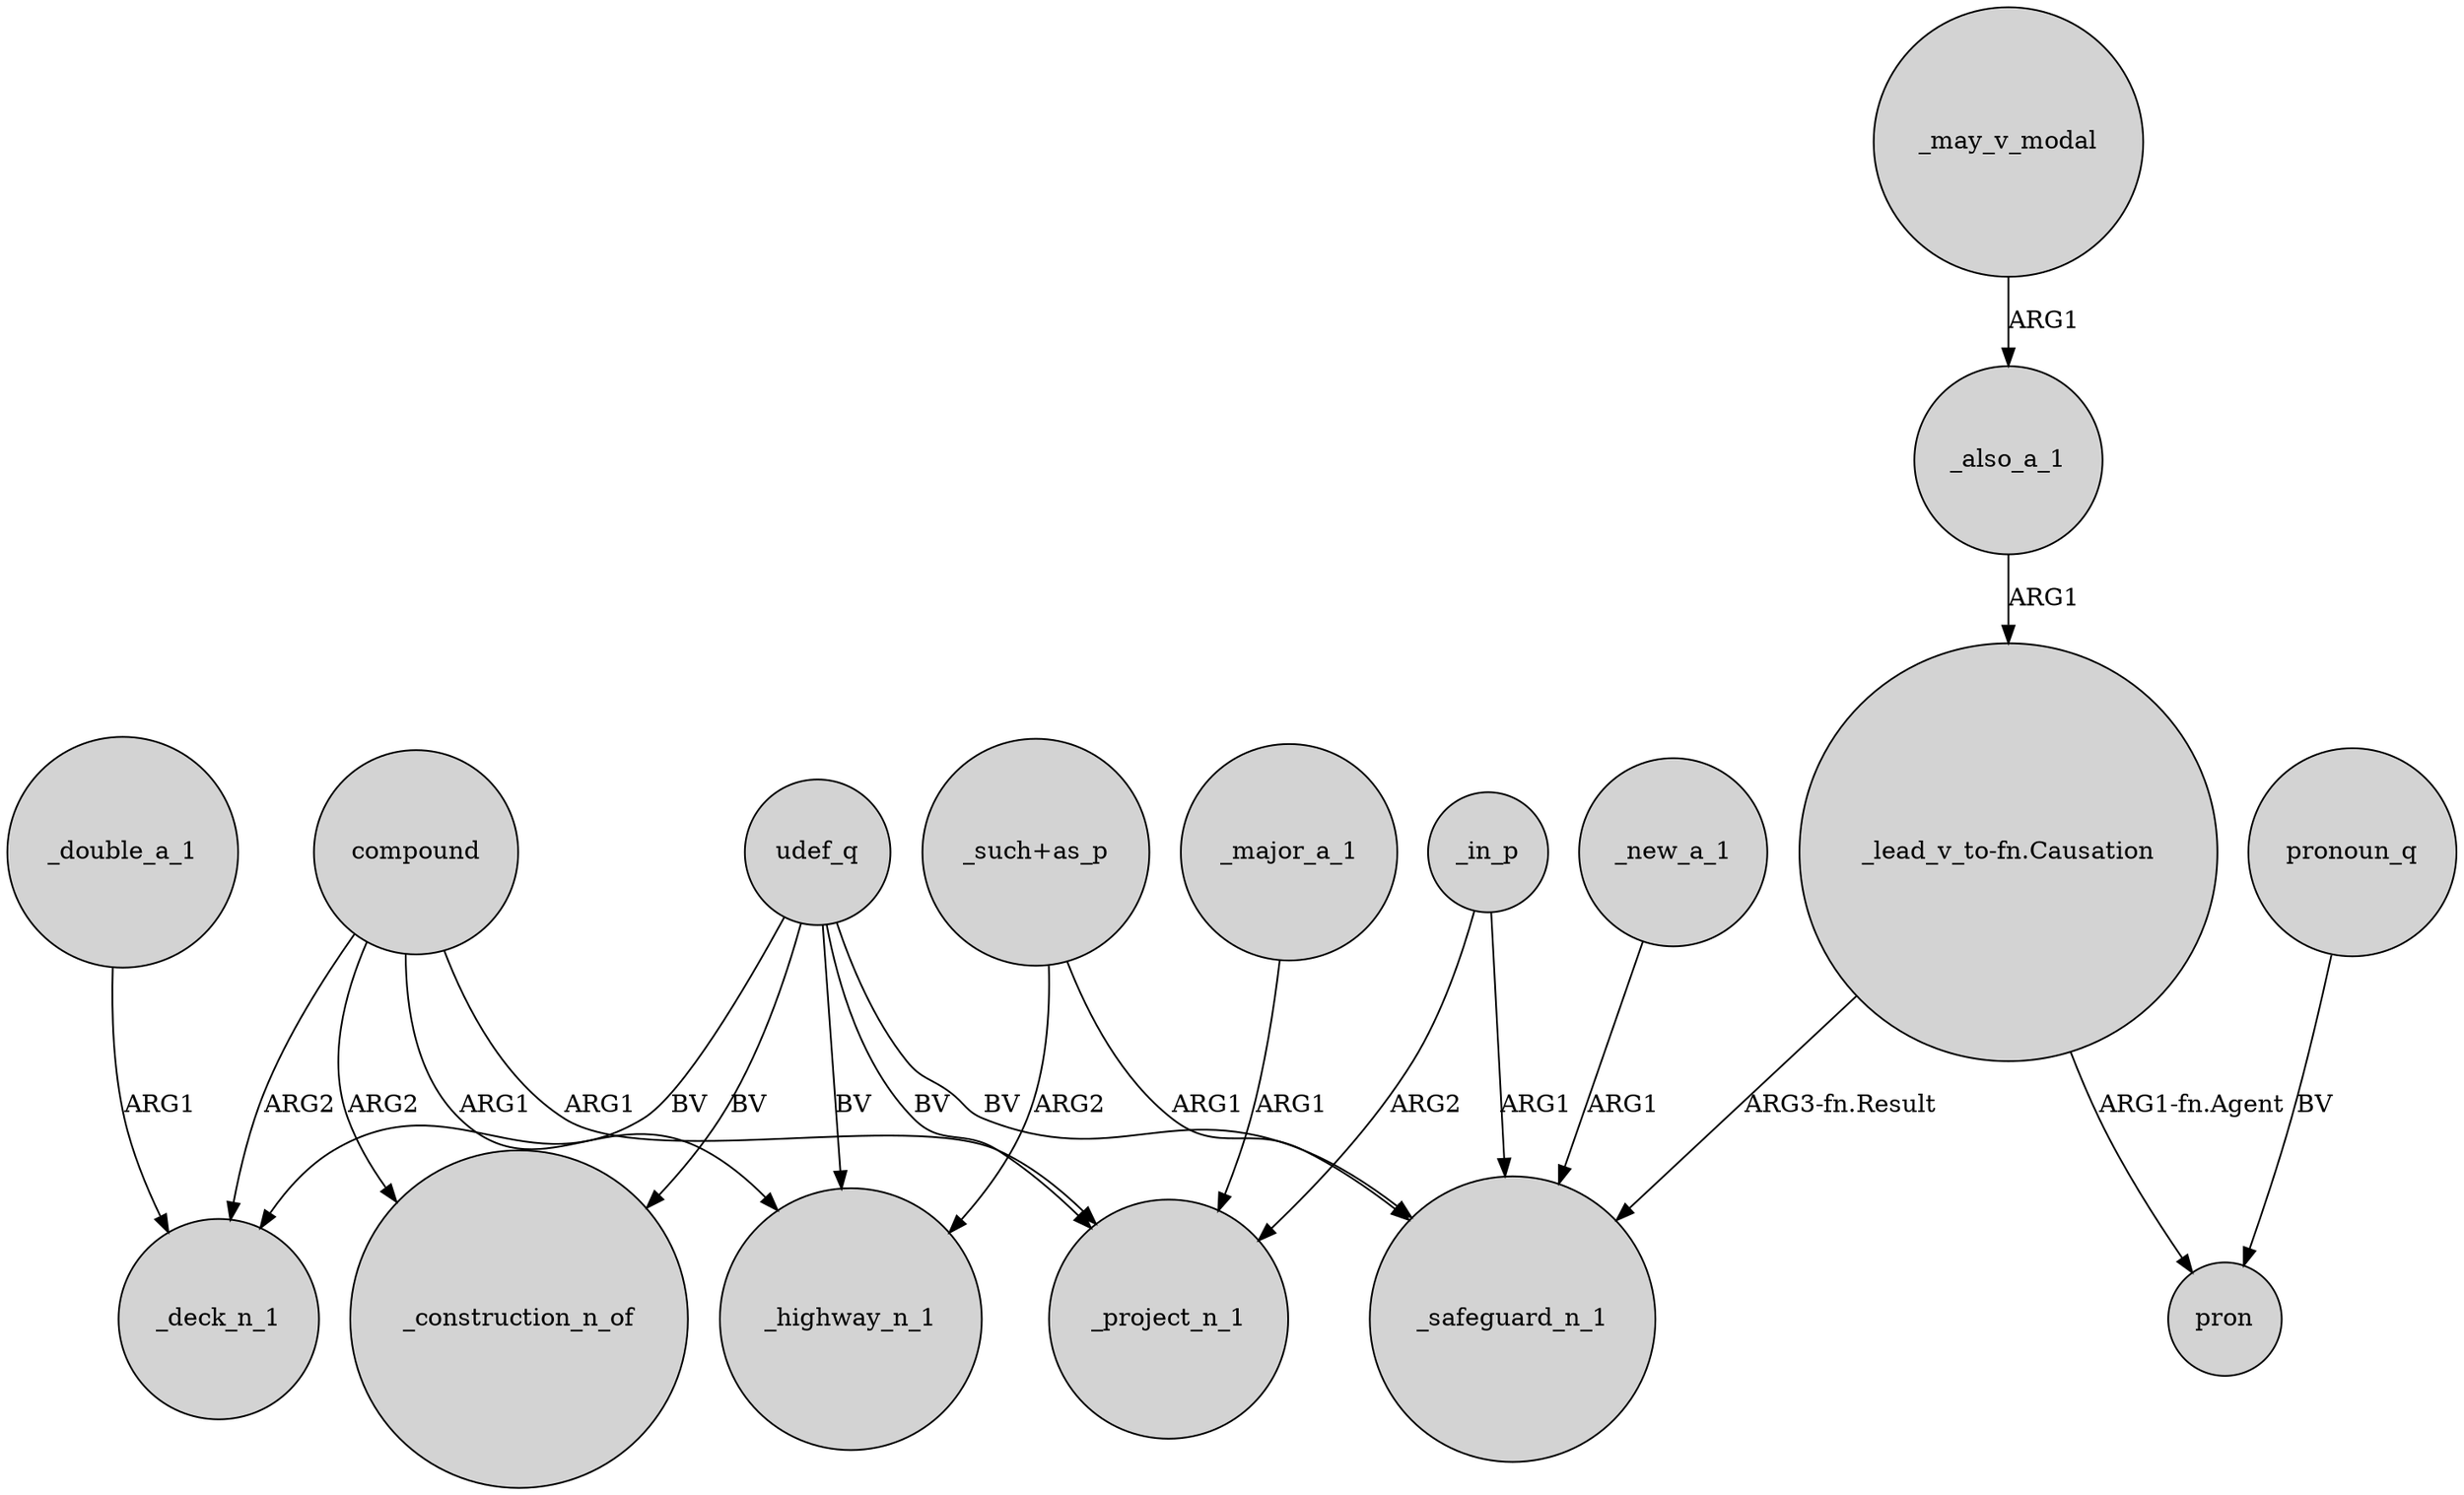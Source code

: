 digraph {
	node [shape=circle style=filled]
	udef_q -> _highway_n_1 [label=BV]
	compound -> _project_n_1 [label=ARG1]
	_also_a_1 -> "_lead_v_to-fn.Causation" [label=ARG1]
	_major_a_1 -> _project_n_1 [label=ARG1]
	udef_q -> _project_n_1 [label=BV]
	_in_p -> _safeguard_n_1 [label=ARG1]
	_new_a_1 -> _safeguard_n_1 [label=ARG1]
	_double_a_1 -> _deck_n_1 [label=ARG1]
	_may_v_modal -> _also_a_1 [label=ARG1]
	"_lead_v_to-fn.Causation" -> _safeguard_n_1 [label="ARG3-fn.Result"]
	"_such+as_p" -> _highway_n_1 [label=ARG2]
	udef_q -> _deck_n_1 [label=BV]
	pronoun_q -> pron [label=BV]
	"_such+as_p" -> _safeguard_n_1 [label=ARG1]
	udef_q -> _safeguard_n_1 [label=BV]
	compound -> _deck_n_1 [label=ARG2]
	compound -> _construction_n_of [label=ARG2]
	compound -> _highway_n_1 [label=ARG1]
	udef_q -> _construction_n_of [label=BV]
	"_lead_v_to-fn.Causation" -> pron [label="ARG1-fn.Agent"]
	_in_p -> _project_n_1 [label=ARG2]
}
